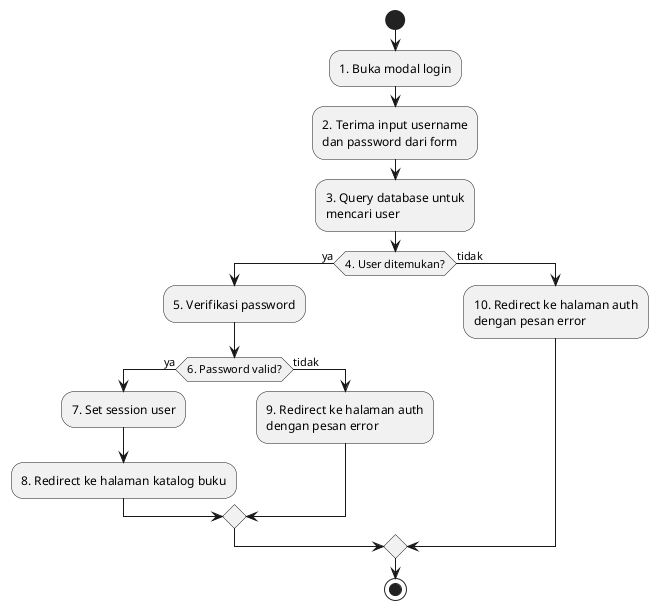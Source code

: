 ' https://www.plantuml.com/plantuml/uml/
' https://www.planttext.com/

@startuml
start
:1. Buka modal login;
:2. Terima input username
dan password dari form;
:3. Query database untuk
mencari user;
if (4. User ditemukan?) then (ya)
  :5. Verifikasi password;
  if (6. Password valid?) then (ya)
    :7. Set session user;
    :8. Redirect ke halaman katalog buku;
  else (tidak)
    :9. Redirect ke halaman auth
    dengan pesan error;
  endif
else (tidak)
  :10. Redirect ke halaman auth
  dengan pesan error;
endif
stop
@enduml